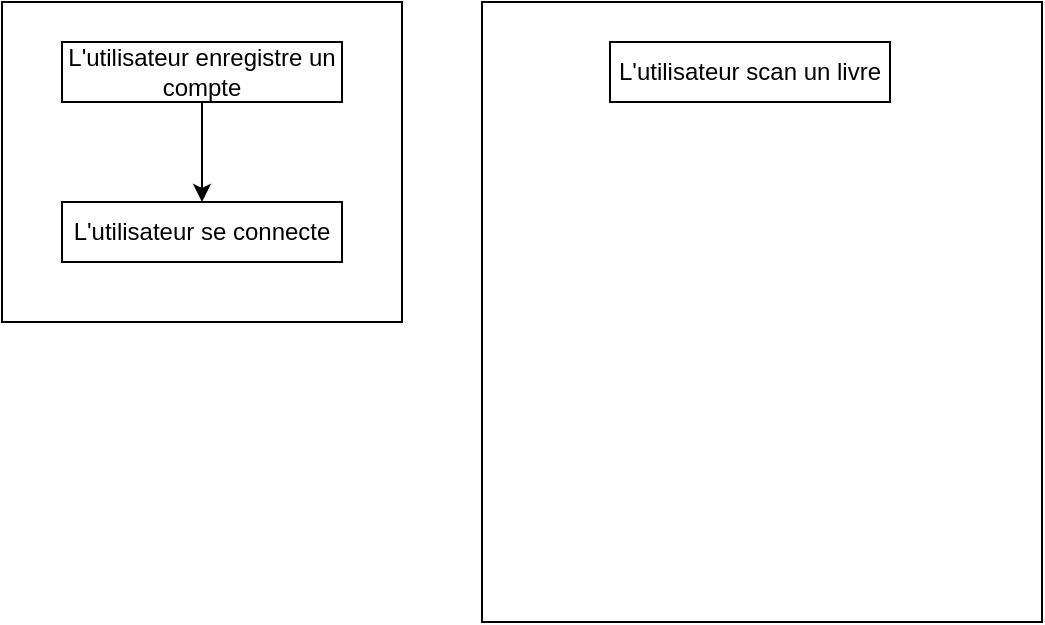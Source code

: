 <mxfile version="27.2.0">
  <diagram name="Page-1" id="8IJkLw23ox_7D1ag1xGc">
    <mxGraphModel dx="1034" dy="587" grid="1" gridSize="10" guides="1" tooltips="1" connect="1" arrows="1" fold="1" page="1" pageScale="1" pageWidth="827" pageHeight="1169" math="0" shadow="0">
      <root>
        <mxCell id="0" />
        <mxCell id="1" parent="0" />
        <mxCell id="BCWLcv5clcXd3nh8EEaw-5" value="" style="rounded=0;whiteSpace=wrap;html=1;" vertex="1" parent="1">
          <mxGeometry x="40" y="40" width="200" height="160" as="geometry" />
        </mxCell>
        <mxCell id="BCWLcv5clcXd3nh8EEaw-4" value="" style="edgeStyle=orthogonalEdgeStyle;rounded=0;orthogonalLoop=1;jettySize=auto;html=1;" edge="1" parent="1" source="BCWLcv5clcXd3nh8EEaw-2" target="BCWLcv5clcXd3nh8EEaw-3">
          <mxGeometry relative="1" as="geometry" />
        </mxCell>
        <mxCell id="BCWLcv5clcXd3nh8EEaw-2" value="L&#39;utilisateur enregistre un compte" style="text;html=1;align=center;verticalAlign=middle;whiteSpace=wrap;rounded=0;fillColor=default;strokeColor=default;" vertex="1" parent="1">
          <mxGeometry x="70" y="60" width="140" height="30" as="geometry" />
        </mxCell>
        <mxCell id="BCWLcv5clcXd3nh8EEaw-3" value="L&#39;utilisateur se connecte" style="text;html=1;align=center;verticalAlign=middle;whiteSpace=wrap;rounded=0;fillColor=default;strokeColor=default;" vertex="1" parent="1">
          <mxGeometry x="70" y="140" width="140" height="30" as="geometry" />
        </mxCell>
        <mxCell id="BCWLcv5clcXd3nh8EEaw-8" value="" style="rounded=0;whiteSpace=wrap;html=1;" vertex="1" parent="1">
          <mxGeometry x="280" y="40" width="280" height="310" as="geometry" />
        </mxCell>
        <mxCell id="BCWLcv5clcXd3nh8EEaw-9" value="L&#39;utilisateur scan un livre" style="text;html=1;align=center;verticalAlign=middle;whiteSpace=wrap;rounded=0;fillColor=default;strokeColor=default;" vertex="1" parent="1">
          <mxGeometry x="344" y="60" width="140" height="30" as="geometry" />
        </mxCell>
      </root>
    </mxGraphModel>
  </diagram>
</mxfile>
